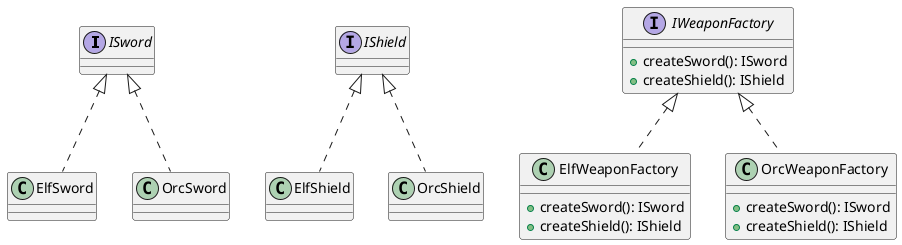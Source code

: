 @startuml
hide footbox

!ifndef DIAGRAM
!define DIAGRAM

interface ISword {

}

interface IShield {

}

class ElfSword implements ISword {

}

class OrcSword implements ISword {

}

class ElfShield implements IShield {

}

class OrcShield implements IShield {

}

interface IWeaponFactory {
    +createSword(): ISword
    +createShield(): IShield
}

class ElfWeaponFactory implements IWeaponFactory {
    +createSword(): ISword
    +createShield(): IShield
}

class OrcWeaponFactory implements IWeaponFactory {
    +createSword(): ISword
    +createShield(): IShield
}

!endif

@enduml
